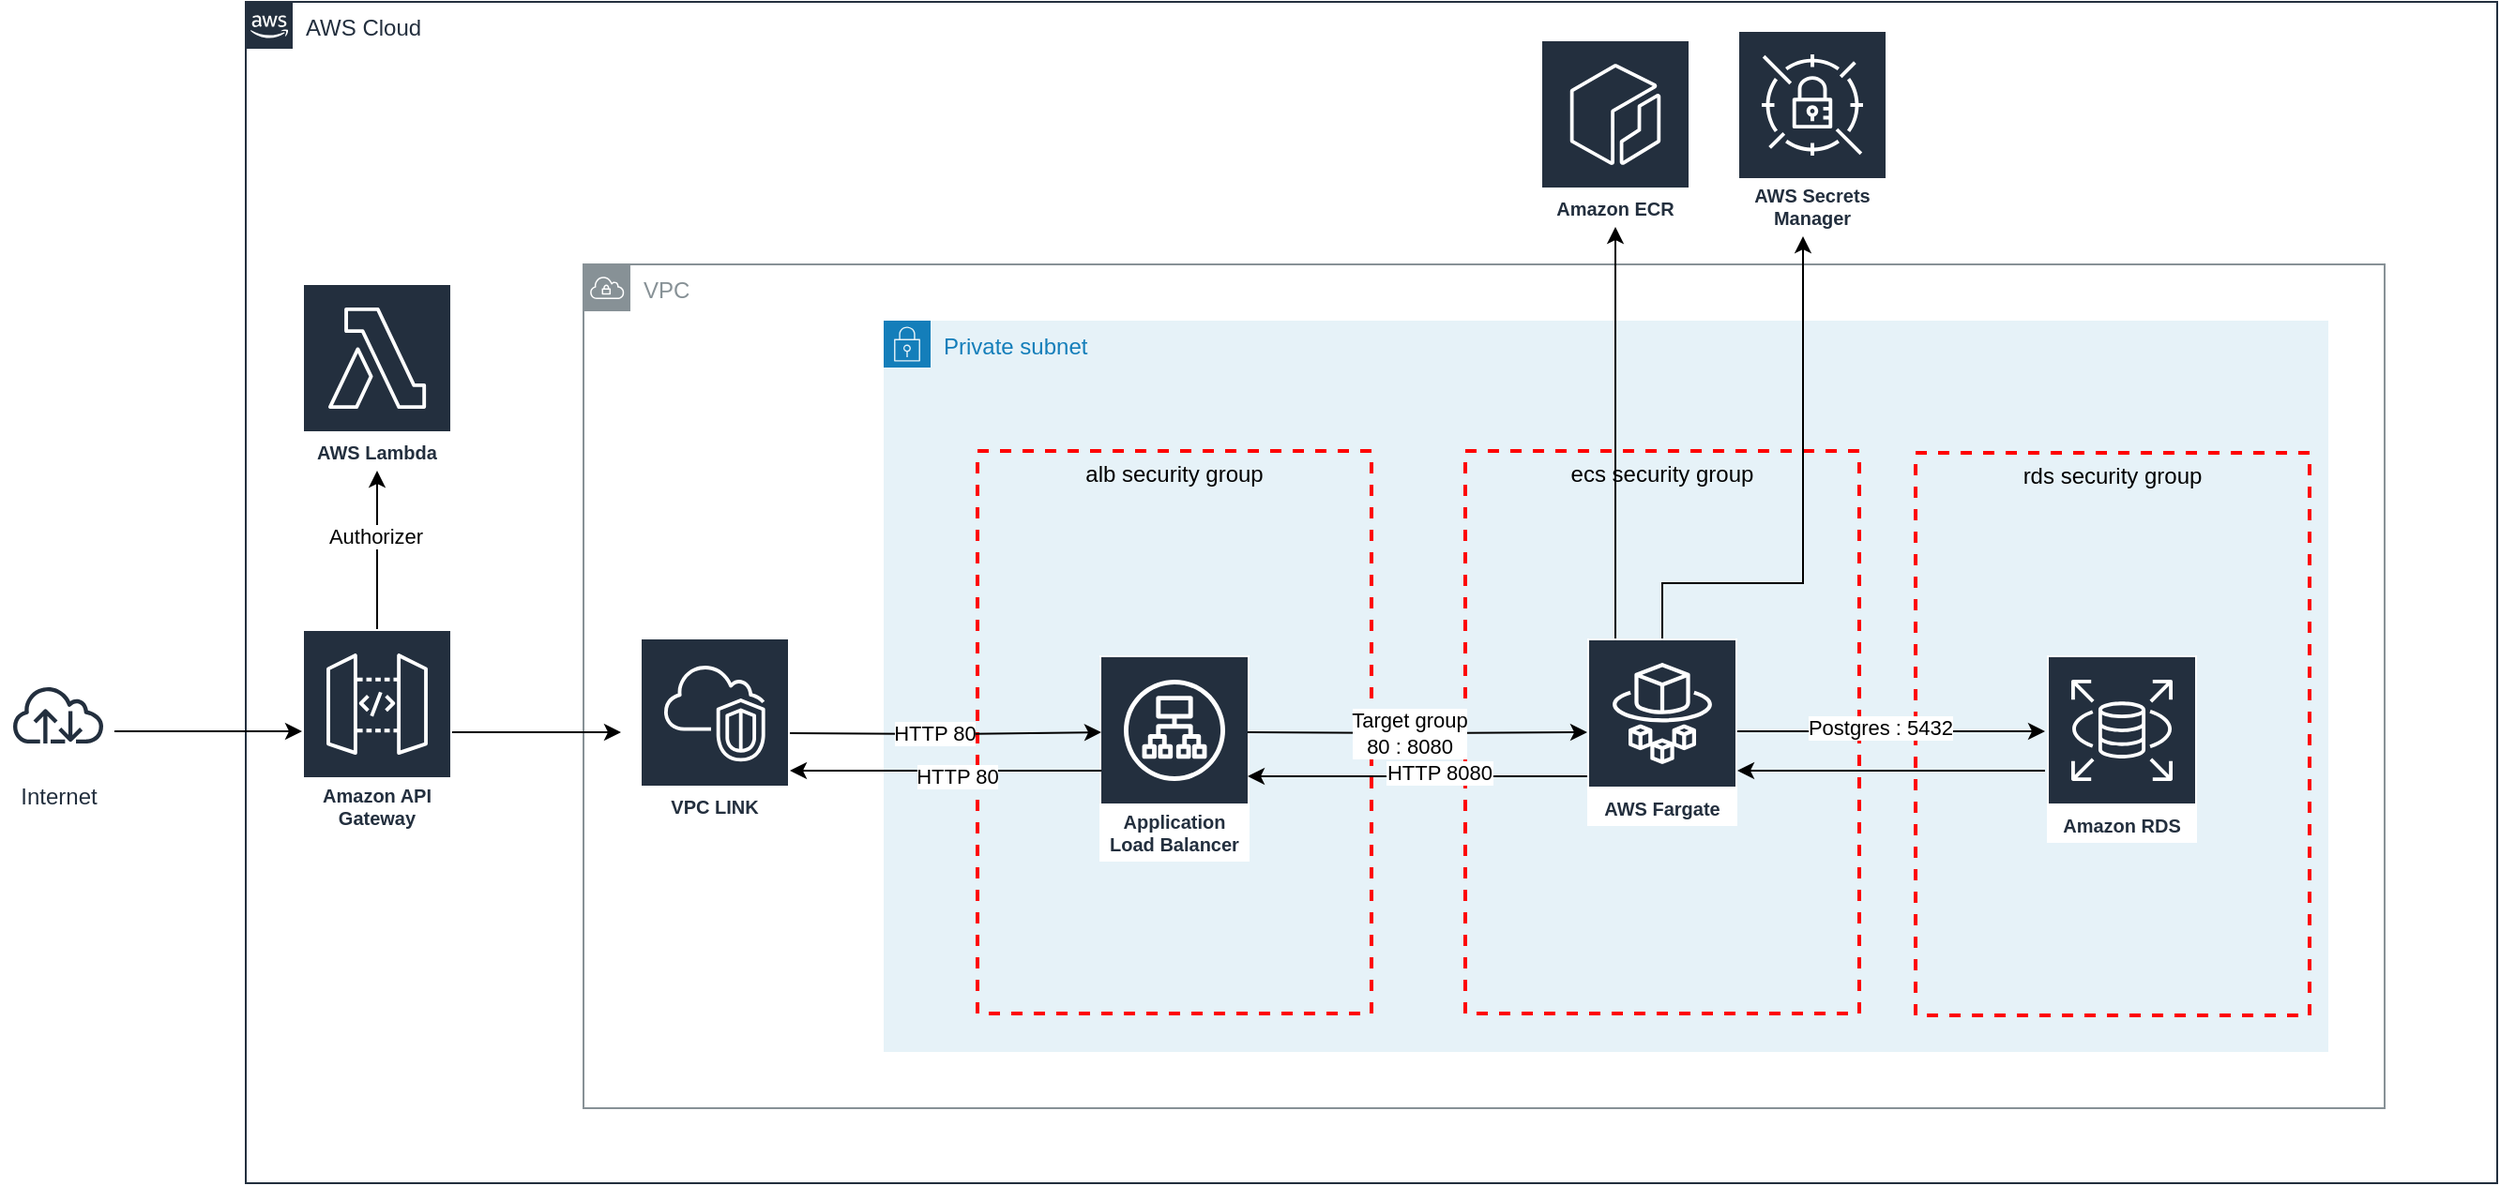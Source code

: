 <mxfile version="22.0.8" type="device">
  <diagram name="Página-1" id="ltbkTGoxmvSXcW7tAevq">
    <mxGraphModel dx="1362" dy="803" grid="1" gridSize="10" guides="1" tooltips="1" connect="1" arrows="1" fold="1" page="1" pageScale="1" pageWidth="827" pageHeight="1169" math="0" shadow="0">
      <root>
        <mxCell id="0" />
        <mxCell id="1" parent="0" />
        <mxCell id="sLF6xKwTFURNqk6fDXOl-39" value="AWS Cloud" style="points=[[0,0],[0.25,0],[0.5,0],[0.75,0],[1,0],[1,0.25],[1,0.5],[1,0.75],[1,1],[0.75,1],[0.5,1],[0.25,1],[0,1],[0,0.75],[0,0.5],[0,0.25]];outlineConnect=0;gradientColor=none;html=1;whiteSpace=wrap;fontSize=12;fontStyle=0;container=1;pointerEvents=0;collapsible=0;recursiveResize=0;shape=mxgraph.aws4.group;grIcon=mxgraph.aws4.group_aws_cloud_alt;strokeColor=#232F3E;fillColor=none;verticalAlign=top;align=left;spacingLeft=30;fontColor=#232F3E;dashed=0;" parent="1" vertex="1">
          <mxGeometry x="150" y="30" width="1200" height="630" as="geometry" />
        </mxCell>
        <mxCell id="sLF6xKwTFURNqk6fDXOl-43" value="AWS Lambda" style="sketch=0;outlineConnect=0;fontColor=#232F3E;gradientColor=none;strokeColor=#ffffff;fillColor=#232F3E;dashed=0;verticalLabelPosition=middle;verticalAlign=bottom;align=center;html=1;whiteSpace=wrap;fontSize=10;fontStyle=1;spacing=3;shape=mxgraph.aws4.productIcon;prIcon=mxgraph.aws4.lambda;" parent="sLF6xKwTFURNqk6fDXOl-39" vertex="1">
          <mxGeometry x="30" y="150" width="80" height="100" as="geometry" />
        </mxCell>
        <mxCell id="26KUaWMo1hqgbI5cAOca-1" value="AWS Secrets Manager" style="sketch=0;outlineConnect=0;fontColor=#232F3E;gradientColor=none;strokeColor=#ffffff;fillColor=#232F3E;dashed=0;verticalLabelPosition=middle;verticalAlign=bottom;align=center;html=1;whiteSpace=wrap;fontSize=10;fontStyle=1;spacing=3;shape=mxgraph.aws4.productIcon;prIcon=mxgraph.aws4.secrets_manager;" parent="sLF6xKwTFURNqk6fDXOl-39" vertex="1">
          <mxGeometry x="795" y="15" width="80" height="110" as="geometry" />
        </mxCell>
        <mxCell id="sLF6xKwTFURNqk6fDXOl-37" value="Amazon ECR" style="sketch=0;outlineConnect=0;fontColor=#232F3E;gradientColor=none;strokeColor=#ffffff;fillColor=#232F3E;dashed=0;verticalLabelPosition=middle;verticalAlign=bottom;align=center;html=1;whiteSpace=wrap;fontSize=10;fontStyle=1;spacing=3;shape=mxgraph.aws4.productIcon;prIcon=mxgraph.aws4.ecr;" parent="sLF6xKwTFURNqk6fDXOl-39" vertex="1">
          <mxGeometry x="690" y="20" width="80" height="100" as="geometry" />
        </mxCell>
        <mxCell id="sLF6xKwTFURNqk6fDXOl-1" value="VPC" style="sketch=0;outlineConnect=0;gradientColor=none;html=1;whiteSpace=wrap;fontSize=12;fontStyle=0;shape=mxgraph.aws4.group;grIcon=mxgraph.aws4.group_vpc;strokeColor=#879196;fillColor=none;verticalAlign=top;align=left;spacingLeft=30;fontColor=#879196;dashed=0;" parent="1" vertex="1">
          <mxGeometry x="330" y="170" width="960" height="450" as="geometry" />
        </mxCell>
        <mxCell id="sLF6xKwTFURNqk6fDXOl-12" value="Private subnet" style="points=[[0,0],[0.25,0],[0.5,0],[0.75,0],[1,0],[1,0.25],[1,0.5],[1,0.75],[1,1],[0.75,1],[0.5,1],[0.25,1],[0,1],[0,0.75],[0,0.5],[0,0.25]];outlineConnect=0;gradientColor=none;html=1;whiteSpace=wrap;fontSize=12;fontStyle=0;container=1;pointerEvents=0;collapsible=0;recursiveResize=0;shape=mxgraph.aws4.group;grIcon=mxgraph.aws4.group_security_group;grStroke=0;strokeColor=#147EBA;fillColor=#E6F2F8;verticalAlign=top;align=left;spacingLeft=30;fontColor=#147EBA;dashed=0;" parent="1" vertex="1">
          <mxGeometry x="490" y="200" width="770" height="390" as="geometry" />
        </mxCell>
        <mxCell id="sLF6xKwTFURNqk6fDXOl-9" value="ecs security group" style="fontStyle=0;verticalAlign=top;align=center;spacingTop=-2;fillColor=none;rounded=0;whiteSpace=wrap;html=1;strokeColor=#FF0000;strokeWidth=2;dashed=1;container=1;collapsible=0;expand=0;recursiveResize=0;" parent="sLF6xKwTFURNqk6fDXOl-12" vertex="1">
          <mxGeometry x="310" y="69.5" width="210" height="300" as="geometry" />
        </mxCell>
        <mxCell id="sLF6xKwTFURNqk6fDXOl-19" value="AWS Fargate" style="sketch=0;outlineConnect=0;fontColor=#232F3E;gradientColor=none;strokeColor=#ffffff;fillColor=#232F3E;dashed=0;verticalLabelPosition=middle;verticalAlign=bottom;align=center;html=1;whiteSpace=wrap;fontSize=10;fontStyle=1;spacing=3;shape=mxgraph.aws4.productIcon;prIcon=mxgraph.aws4.fargate;" parent="sLF6xKwTFURNqk6fDXOl-9" vertex="1">
          <mxGeometry x="65" y="100" width="80" height="100" as="geometry" />
        </mxCell>
        <mxCell id="sLF6xKwTFURNqk6fDXOl-10" value="alb security group" style="fontStyle=0;verticalAlign=top;align=center;spacingTop=-2;fillColor=none;rounded=0;whiteSpace=wrap;html=1;strokeColor=#FF0000;strokeWidth=2;dashed=1;container=1;collapsible=0;expand=0;recursiveResize=0;" parent="sLF6xKwTFURNqk6fDXOl-12" vertex="1">
          <mxGeometry x="50" y="69.5" width="210" height="300" as="geometry" />
        </mxCell>
        <mxCell id="sLF6xKwTFURNqk6fDXOl-44" value="Application Load Balancer" style="sketch=0;outlineConnect=0;fontColor=#232F3E;gradientColor=none;strokeColor=#ffffff;fillColor=#232F3E;dashed=0;verticalLabelPosition=middle;verticalAlign=bottom;align=center;html=1;whiteSpace=wrap;fontSize=10;fontStyle=1;spacing=3;shape=mxgraph.aws4.productIcon;prIcon=mxgraph.aws4.application_load_balancer;" parent="sLF6xKwTFURNqk6fDXOl-10" vertex="1">
          <mxGeometry x="65" y="109" width="80" height="110" as="geometry" />
        </mxCell>
        <mxCell id="sLF6xKwTFURNqk6fDXOl-25" style="edgeStyle=orthogonalEdgeStyle;rounded=0;orthogonalLoop=1;jettySize=auto;html=1;" parent="sLF6xKwTFURNqk6fDXOl-12" target="sLF6xKwTFURNqk6fDXOl-19" edge="1">
          <mxGeometry relative="1" as="geometry">
            <mxPoint x="194" y="219.5" as="sourcePoint" />
          </mxGeometry>
        </mxCell>
        <mxCell id="sLF6xKwTFURNqk6fDXOl-26" value="Target group&lt;br style=&quot;border-color: var(--border-color);&quot;&gt;80 : 8080" style="edgeLabel;html=1;align=center;verticalAlign=middle;resizable=0;points=[];" parent="sLF6xKwTFURNqk6fDXOl-25" vertex="1" connectable="0">
          <mxGeometry x="-0.116" y="2" relative="1" as="geometry">
            <mxPoint x="6" y="2" as="offset" />
          </mxGeometry>
        </mxCell>
        <mxCell id="sLF6xKwTFURNqk6fDXOl-32" style="edgeStyle=orthogonalEdgeStyle;rounded=0;orthogonalLoop=1;jettySize=auto;html=1;" parent="sLF6xKwTFURNqk6fDXOl-12" edge="1">
          <mxGeometry relative="1" as="geometry">
            <mxPoint x="375" y="243" as="sourcePoint" />
            <mxPoint x="194" y="243" as="targetPoint" />
            <Array as="points">
              <mxPoint x="270" y="243" />
              <mxPoint x="270" y="243" />
            </Array>
          </mxGeometry>
        </mxCell>
        <mxCell id="sLF6xKwTFURNqk6fDXOl-33" value="HTTP 8080" style="edgeLabel;html=1;align=center;verticalAlign=middle;resizable=0;points=[];" parent="sLF6xKwTFURNqk6fDXOl-32" vertex="1" connectable="0">
          <mxGeometry x="-0.127" y="-2" relative="1" as="geometry">
            <mxPoint as="offset" />
          </mxGeometry>
        </mxCell>
        <mxCell id="sLF6xKwTFURNqk6fDXOl-8" value="rds security group" style="fontStyle=0;verticalAlign=top;align=center;spacingTop=-2;fillColor=none;rounded=0;whiteSpace=wrap;html=1;strokeColor=#FF0000;strokeWidth=2;dashed=1;container=1;collapsible=0;expand=0;recursiveResize=0;" parent="1" vertex="1">
          <mxGeometry x="1040" y="270.5" width="210" height="300" as="geometry" />
        </mxCell>
        <mxCell id="26KUaWMo1hqgbI5cAOca-3" value="Amazon RDS" style="sketch=0;outlineConnect=0;fontColor=#232F3E;gradientColor=none;strokeColor=#ffffff;fillColor=#232F3E;dashed=0;verticalLabelPosition=middle;verticalAlign=bottom;align=center;html=1;whiteSpace=wrap;fontSize=10;fontStyle=1;spacing=3;shape=mxgraph.aws4.productIcon;prIcon=mxgraph.aws4.rds;" parent="sLF6xKwTFURNqk6fDXOl-8" vertex="1">
          <mxGeometry x="70" y="108" width="80" height="100" as="geometry" />
        </mxCell>
        <mxCell id="sLF6xKwTFURNqk6fDXOl-20" style="edgeStyle=orthogonalEdgeStyle;rounded=0;orthogonalLoop=1;jettySize=auto;html=1;" parent="1" edge="1">
          <mxGeometry relative="1" as="geometry">
            <mxPoint x="440" y="420" as="sourcePoint" />
            <mxPoint x="606" y="419.5" as="targetPoint" />
          </mxGeometry>
        </mxCell>
        <mxCell id="sLF6xKwTFURNqk6fDXOl-21" value="HTTP 80" style="edgeLabel;html=1;align=center;verticalAlign=middle;resizable=0;points=[];" parent="sLF6xKwTFURNqk6fDXOl-20" vertex="1" connectable="0">
          <mxGeometry x="-0.077" y="2" relative="1" as="geometry">
            <mxPoint y="1" as="offset" />
          </mxGeometry>
        </mxCell>
        <mxCell id="sLF6xKwTFURNqk6fDXOl-28" style="edgeStyle=orthogonalEdgeStyle;rounded=0;orthogonalLoop=1;jettySize=auto;html=1;" parent="1" source="sLF6xKwTFURNqk6fDXOl-13" edge="1">
          <mxGeometry relative="1" as="geometry">
            <mxPoint x="350" y="419.5" as="targetPoint" />
          </mxGeometry>
        </mxCell>
        <mxCell id="sLF6xKwTFURNqk6fDXOl-46" style="edgeStyle=orthogonalEdgeStyle;rounded=0;orthogonalLoop=1;jettySize=auto;html=1;" parent="1" source="sLF6xKwTFURNqk6fDXOl-13" target="sLF6xKwTFURNqk6fDXOl-43" edge="1">
          <mxGeometry relative="1" as="geometry" />
        </mxCell>
        <mxCell id="sLF6xKwTFURNqk6fDXOl-47" value="Authorizer" style="edgeLabel;html=1;align=center;verticalAlign=middle;resizable=0;points=[];" parent="sLF6xKwTFURNqk6fDXOl-46" vertex="1" connectable="0">
          <mxGeometry x="0.195" y="1" relative="1" as="geometry">
            <mxPoint y="1" as="offset" />
          </mxGeometry>
        </mxCell>
        <mxCell id="sLF6xKwTFURNqk6fDXOl-13" value="Amazon API Gateway" style="sketch=0;outlineConnect=0;fontColor=#232F3E;gradientColor=none;strokeColor=#ffffff;fillColor=#232F3E;dashed=0;verticalLabelPosition=middle;verticalAlign=bottom;align=center;html=1;whiteSpace=wrap;fontSize=10;fontStyle=1;spacing=3;shape=mxgraph.aws4.productIcon;prIcon=mxgraph.aws4.api_gateway;" parent="1" vertex="1">
          <mxGeometry x="180" y="364.5" width="80" height="110" as="geometry" />
        </mxCell>
        <mxCell id="sLF6xKwTFURNqk6fDXOl-27" style="edgeStyle=orthogonalEdgeStyle;rounded=0;orthogonalLoop=1;jettySize=auto;html=1;" parent="1" source="sLF6xKwTFURNqk6fDXOl-19" edge="1">
          <mxGeometry relative="1" as="geometry">
            <mxPoint x="1109" y="419" as="targetPoint" />
          </mxGeometry>
        </mxCell>
        <mxCell id="sLF6xKwTFURNqk6fDXOl-29" value="Postgres : 5432" style="edgeLabel;html=1;align=center;verticalAlign=middle;resizable=0;points=[];" parent="sLF6xKwTFURNqk6fDXOl-27" vertex="1" connectable="0">
          <mxGeometry x="0.647" y="2" relative="1" as="geometry">
            <mxPoint x="-59" as="offset" />
          </mxGeometry>
        </mxCell>
        <mxCell id="sLF6xKwTFURNqk6fDXOl-30" style="edgeStyle=orthogonalEdgeStyle;rounded=0;orthogonalLoop=1;jettySize=auto;html=1;" parent="1" edge="1">
          <mxGeometry relative="1" as="geometry">
            <mxPoint x="606" y="440" as="sourcePoint" />
            <mxPoint x="440" y="440" as="targetPoint" />
            <Array as="points">
              <mxPoint x="500" y="440" />
              <mxPoint x="500" y="440" />
            </Array>
          </mxGeometry>
        </mxCell>
        <mxCell id="sLF6xKwTFURNqk6fDXOl-31" value="HTTP 80" style="edgeLabel;html=1;align=center;verticalAlign=middle;resizable=0;points=[];" parent="sLF6xKwTFURNqk6fDXOl-30" vertex="1" connectable="0">
          <mxGeometry x="-0.07" y="3" relative="1" as="geometry">
            <mxPoint as="offset" />
          </mxGeometry>
        </mxCell>
        <mxCell id="sLF6xKwTFURNqk6fDXOl-34" style="edgeStyle=orthogonalEdgeStyle;rounded=0;orthogonalLoop=1;jettySize=auto;html=1;" parent="1" target="sLF6xKwTFURNqk6fDXOl-19" edge="1">
          <mxGeometry relative="1" as="geometry">
            <Array as="points">
              <mxPoint x="990" y="440" />
              <mxPoint x="990" y="440" />
            </Array>
            <mxPoint x="1109" y="440" as="sourcePoint" />
          </mxGeometry>
        </mxCell>
        <mxCell id="sLF6xKwTFURNqk6fDXOl-38" style="edgeStyle=orthogonalEdgeStyle;rounded=0;orthogonalLoop=1;jettySize=auto;html=1;" parent="1" source="sLF6xKwTFURNqk6fDXOl-19" target="sLF6xKwTFURNqk6fDXOl-37" edge="1">
          <mxGeometry relative="1" as="geometry">
            <Array as="points">
              <mxPoint x="880" y="260" />
              <mxPoint x="880" y="260" />
            </Array>
          </mxGeometry>
        </mxCell>
        <mxCell id="sLF6xKwTFURNqk6fDXOl-42" style="edgeStyle=orthogonalEdgeStyle;rounded=0;orthogonalLoop=1;jettySize=auto;html=1;" parent="1" target="sLF6xKwTFURNqk6fDXOl-13" edge="1">
          <mxGeometry relative="1" as="geometry">
            <mxPoint x="80" y="419" as="sourcePoint" />
          </mxGeometry>
        </mxCell>
        <mxCell id="sLF6xKwTFURNqk6fDXOl-45" value="VPC LINK" style="sketch=0;outlineConnect=0;fontColor=#232F3E;gradientColor=none;strokeColor=#ffffff;fillColor=#232F3E;dashed=0;verticalLabelPosition=middle;verticalAlign=bottom;align=center;html=1;whiteSpace=wrap;fontSize=10;fontStyle=1;spacing=3;shape=mxgraph.aws4.productIcon;prIcon=mxgraph.aws4.vpc;" parent="1" vertex="1">
          <mxGeometry x="360" y="369" width="80" height="100" as="geometry" />
        </mxCell>
        <mxCell id="26KUaWMo1hqgbI5cAOca-2" style="edgeStyle=orthogonalEdgeStyle;rounded=0;orthogonalLoop=1;jettySize=auto;html=1;" parent="1" source="sLF6xKwTFURNqk6fDXOl-19" target="26KUaWMo1hqgbI5cAOca-1" edge="1">
          <mxGeometry relative="1" as="geometry">
            <Array as="points">
              <mxPoint x="905" y="340" />
              <mxPoint x="980" y="340" />
              <mxPoint x="980" y="105" />
            </Array>
          </mxGeometry>
        </mxCell>
        <mxCell id="26KUaWMo1hqgbI5cAOca-4" value="Internet" style="sketch=0;outlineConnect=0;fontColor=#232F3E;gradientColor=none;strokeColor=#232F3E;fillColor=#ffffff;dashed=0;verticalLabelPosition=bottom;verticalAlign=top;align=center;html=1;fontSize=12;fontStyle=0;aspect=fixed;shape=mxgraph.aws4.resourceIcon;resIcon=mxgraph.aws4.internet;" parent="1" vertex="1">
          <mxGeometry x="20" y="380" width="60" height="60" as="geometry" />
        </mxCell>
      </root>
    </mxGraphModel>
  </diagram>
</mxfile>
